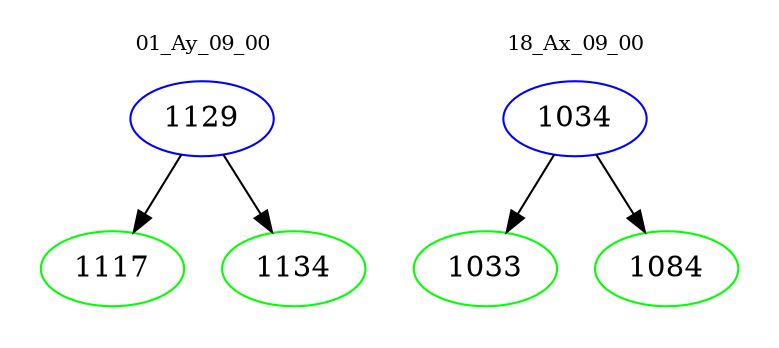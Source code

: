digraph{
subgraph cluster_0 {
color = white
label = "01_Ay_09_00";
fontsize=10;
T0_1129 [label="1129", color="blue"]
T0_1129 -> T0_1117 [color="black"]
T0_1117 [label="1117", color="green"]
T0_1129 -> T0_1134 [color="black"]
T0_1134 [label="1134", color="green"]
}
subgraph cluster_1 {
color = white
label = "18_Ax_09_00";
fontsize=10;
T1_1034 [label="1034", color="blue"]
T1_1034 -> T1_1033 [color="black"]
T1_1033 [label="1033", color="green"]
T1_1034 -> T1_1084 [color="black"]
T1_1084 [label="1084", color="green"]
}
}
